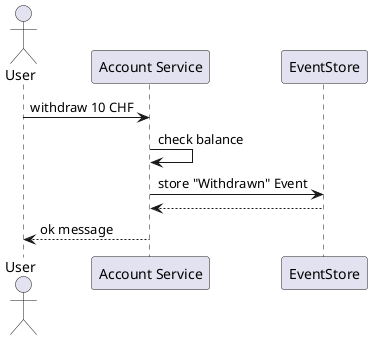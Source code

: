 @startuml

actor "User" as U
participant "Account Service" as S
participant "EventStore" as ES

U -> S: withdraw 10 CHF
S -> S: check balance
S -> ES: store "Withdrawn" Event
S <-- ES:
U <-- S: ok message

@enduml